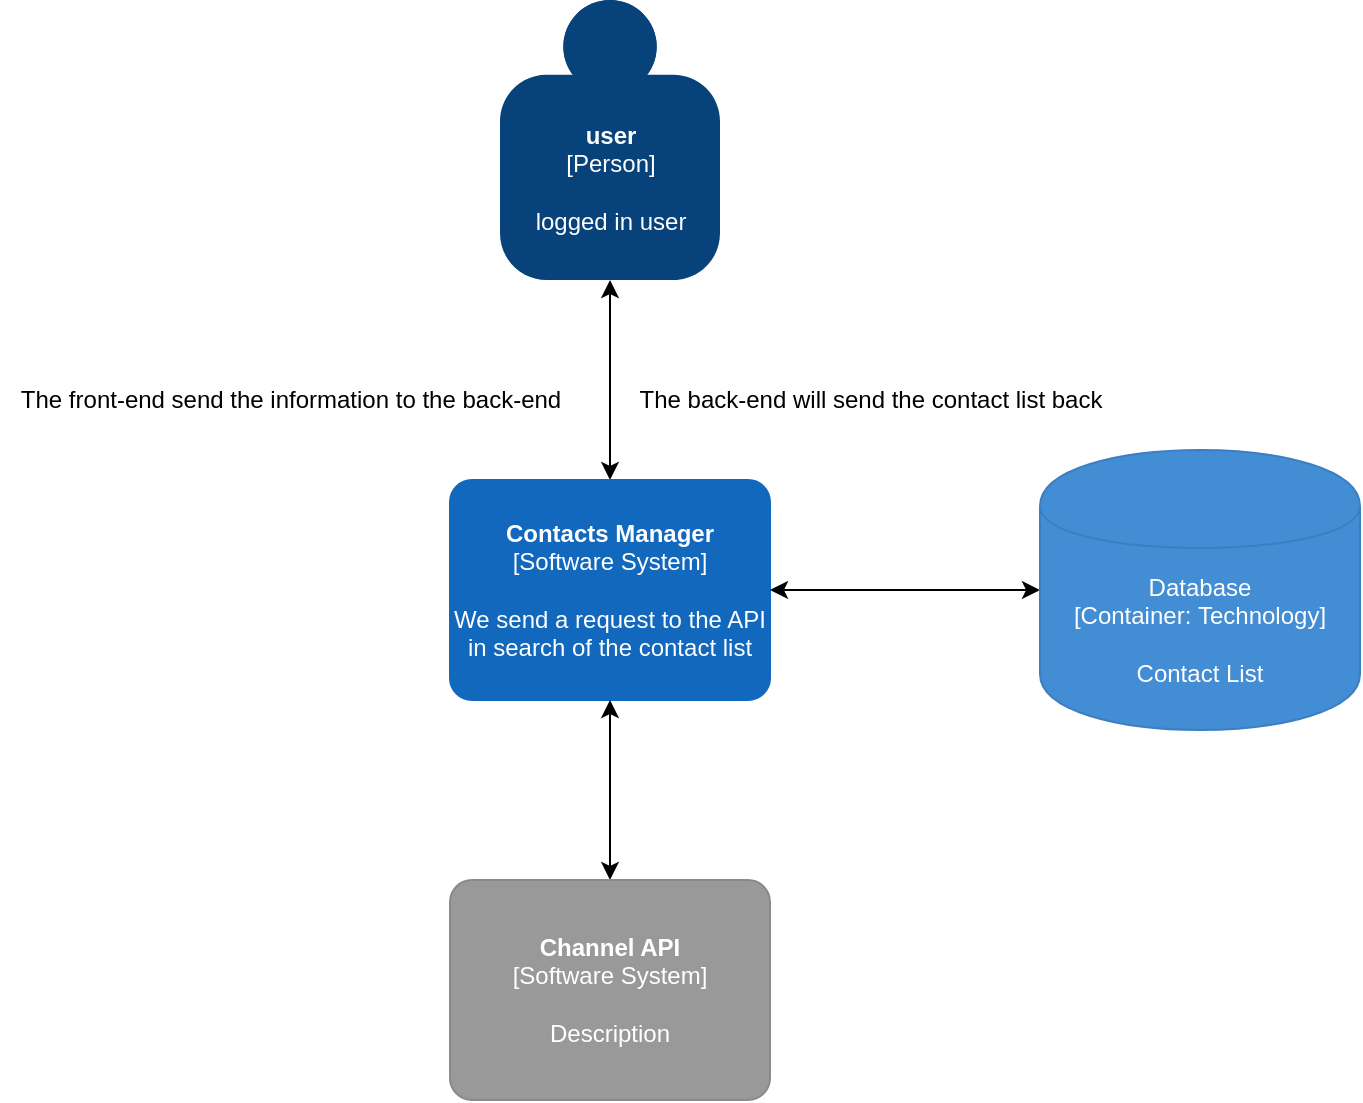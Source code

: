 <mxfile version="14.4.9" type="github" pages="3">
  <diagram id="BGwZbRaYp8CcoHQ7zAZs" name="Context-Diagram">
    <mxGraphModel dx="1038" dy="580" grid="1" gridSize="10" guides="1" tooltips="1" connect="1" arrows="1" fold="1" page="1" pageScale="1" pageWidth="827" pageHeight="1169" math="0" shadow="0">
      <root>
        <mxCell id="0" />
        <mxCell id="1" parent="0" />
        <mxCell id="8hMzgieqzL7e4zClR7Lj-1" value="" style="endArrow=classic;startArrow=classic;html=1;exitX=0.5;exitY=0;exitDx=0;exitDy=0;exitPerimeter=0;entryX=0.5;entryY=1;entryDx=0;entryDy=0;entryPerimeter=0;" parent="1" source="8hMzgieqzL7e4zClR7Lj-4" target="8hMzgieqzL7e4zClR7Lj-5" edge="1">
          <mxGeometry width="50" height="50" relative="1" as="geometry">
            <mxPoint x="395" y="280.0" as="sourcePoint" />
            <mxPoint x="395" y="200" as="targetPoint" />
          </mxGeometry>
        </mxCell>
        <mxCell id="8hMzgieqzL7e4zClR7Lj-2" value="The front-end send the information to the back-end" style="text;html=1;align=center;verticalAlign=middle;resizable=0;points=[];autosize=1;" parent="1" vertex="1">
          <mxGeometry x="90" y="230" width="290" height="20" as="geometry" />
        </mxCell>
        <mxCell id="8hMzgieqzL7e4zClR7Lj-3" value="The back-end will send the contact list back" style="text;html=1;align=center;verticalAlign=middle;resizable=0;points=[];autosize=1;" parent="1" vertex="1">
          <mxGeometry x="400" y="230" width="250" height="20" as="geometry" />
        </mxCell>
        <object placeholders="1" c4Name="Contacts Manager" c4Type="Software System" c4Description="We send a request to the API in search of the contact list" label="&lt;b&gt;%c4Name%&lt;/b&gt;&lt;div&gt;[%c4Type%]&lt;/div&gt;&lt;br&gt;&lt;div&gt;%c4Description%&lt;/div&gt;" id="8hMzgieqzL7e4zClR7Lj-4">
          <mxCell style="rounded=1;whiteSpace=wrap;html=1;labelBackgroundColor=none;fillColor=#1168BD;fontColor=#ffffff;align=center;arcSize=10;strokeColor=#1168BD;metaEdit=1;metaData={&quot;c4Type&quot;:{&quot;editable&quot;:false}};points=[[0.25,0,0],[0.5,0,0],[0.75,0,0],[1,0.25,0],[1,0.5,0],[1,0.75,0],[0.75,1,0],[0.5,1,0],[0.25,1,0],[0,0.75,0],[0,0.5,0],[0,0.25,0]];" parent="1" vertex="1">
            <mxGeometry x="315" y="280" width="160" height="110.0" as="geometry" />
          </mxCell>
        </object>
        <object placeholders="1" c4Name="user" c4Type="Person" c4Description="logged in user" label="&lt;b&gt;%c4Name%&lt;/b&gt;&lt;div&gt;[%c4Type%]&lt;/div&gt;&lt;br&gt;&lt;div&gt;%c4Description%&lt;/div&gt;" id="8hMzgieqzL7e4zClR7Lj-5">
          <mxCell style="html=1;dashed=0;whitespace=wrap;fillColor=#08427b;strokeColor=none;fontColor=#ffffff;shape=mxgraph.c4.person;align=center;metaEdit=1;points=[[0.5,0,0],[1,0.5,0],[1,0.75,0],[0.75,1,0],[0.5,1,0],[0.25,1,0],[0,0.75,0],[0,0.5,0]];metaData={&quot;c4Type&quot;:{&quot;editable&quot;:false}};" parent="1" vertex="1">
            <mxGeometry x="340" y="40" width="110.0" height="140" as="geometry" />
          </mxCell>
        </object>
        <mxCell id="8hMzgieqzL7e4zClR7Lj-6" value="" style="endArrow=classic;startArrow=classic;html=1;exitX=1;exitY=0.5;exitDx=0;exitDy=0;exitPerimeter=0;entryX=0;entryY=0.5;entryDx=0;entryDy=0;entryPerimeter=0;" parent="1" source="8hMzgieqzL7e4zClR7Lj-4" target="8hMzgieqzL7e4zClR7Lj-7" edge="1">
          <mxGeometry width="50" height="50" relative="1" as="geometry">
            <mxPoint x="430" y="400" as="sourcePoint" />
            <mxPoint x="630" y="335" as="targetPoint" />
          </mxGeometry>
        </mxCell>
        <object placeholders="1" c4Type="Database" c4Technology="Technology" c4Description="Contact List" label="%c4Type%&lt;div&gt;[Container:&amp;nbsp;%c4Technology%]&lt;/div&gt;&lt;br&gt;&lt;div&gt;%c4Description%&lt;/div&gt;" id="8hMzgieqzL7e4zClR7Lj-7">
          <mxCell style="shape=cylinder;whiteSpace=wrap;html=1;boundedLbl=1;rounded=0;labelBackgroundColor=none;fillColor=#438DD5;fontSize=12;fontColor=#ffffff;align=center;strokeColor=#3C7FC0;metaEdit=1;points=[[0.5,0,0],[1,0.25,0],[1,0.5,0],[1,0.75,0],[0.5,1,0],[0,0.75,0],[0,0.5,0],[0,0.25,0]];metaData={&quot;c4Type&quot;:{&quot;editable&quot;:false}};" parent="1" vertex="1">
            <mxGeometry x="610" y="265" width="160" height="140" as="geometry" />
          </mxCell>
        </object>
        <mxCell id="8hMzgieqzL7e4zClR7Lj-9" value="" style="endArrow=classic;startArrow=classic;html=1;entryX=0.5;entryY=1;entryDx=0;entryDy=0;entryPerimeter=0;exitX=0.5;exitY=0;exitDx=0;exitDy=0;exitPerimeter=0;" parent="1" source="IWc_REDzgIL8ZIjlyVre-1" target="8hMzgieqzL7e4zClR7Lj-4" edge="1">
          <mxGeometry width="50" height="50" relative="1" as="geometry">
            <mxPoint x="400" y="460" as="sourcePoint" />
            <mxPoint x="450" y="410" as="targetPoint" />
          </mxGeometry>
        </mxCell>
        <object placeholders="1" c4Name="Channel API" c4Type="Software System" c4Description="Description" label="&lt;b&gt;%c4Name%&lt;/b&gt;&lt;div&gt;[%c4Type%]&lt;/div&gt;&lt;br&gt;&lt;div&gt;%c4Description%&lt;/div&gt;" id="IWc_REDzgIL8ZIjlyVre-1">
          <mxCell style="rounded=1;whiteSpace=wrap;html=1;labelBackgroundColor=none;fillColor=#999999;fontColor=#ffffff;align=center;arcSize=10;strokeColor=#8A8A8A;metaEdit=1;metaData={&quot;c4Type&quot;:{&quot;editable&quot;:false}};points=[[0.25,0,0],[0.5,0,0],[0.75,0,0],[1,0.25,0],[1,0.5,0],[1,0.75,0],[0.75,1,0],[0.5,1,0],[0.25,1,0],[0,0.75,0],[0,0.5,0],[0,0.25,0]];" vertex="1" parent="1">
            <mxGeometry x="315" y="480" width="160" height="110.0" as="geometry" />
          </mxCell>
        </object>
      </root>
    </mxGraphModel>
  </diagram>
  <diagram id="qyFDxf01pw8PAFPkZi5j" name="Container-Diagram">
    <mxGraphModel dx="1038" dy="580" grid="1" gridSize="10" guides="1" tooltips="1" connect="1" arrows="1" fold="1" page="1" pageScale="1" pageWidth="827" pageHeight="1169" math="0" shadow="0">
      <root>
        <mxCell id="cad0vDTCwgcv86uLsCEM-0" />
        <mxCell id="cad0vDTCwgcv86uLsCEM-1" parent="cad0vDTCwgcv86uLsCEM-0" />
        <object placeholders="1" c4Name="Contact Manager" c4Type="ExecutionEnvironment" c4Application="v1.0" label="&lt;div style=&quot;text-align: left&quot;&gt;%c4Name%&lt;/div&gt;&lt;div style=&quot;text-align: left&quot;&gt;[%c4Application%]&lt;/div&gt;" id="Kjb24ZjgUJuCQIdmA_DS-0">
          <mxCell style="rounded=1;whiteSpace=wrap;html=1;labelBackgroundColor=none;fillColor=#ffffff;fontColor=#000000;align=left;arcSize=5;strokeColor=#000000;verticalAlign=bottom;metaEdit=1;metaData={&quot;c4Type&quot;:{&quot;editable&quot;:false}};points=[[0.25,0,0],[0.5,0,0],[0.75,0,0],[1,0.25,0],[1,0.5,0],[1,0.75,0],[0.75,1,0],[0.5,1,0],[0.25,1,0],[0,0.75,0],[0,0.5,0],[0,0.25,0]];" parent="cad0vDTCwgcv86uLsCEM-1" vertex="1">
            <mxGeometry x="160" y="260" width="390" height="190" as="geometry" />
          </mxCell>
        </object>
        <object placeholders="1" c4Name="user" c4Type="Person" c4Description="logged in user" label="&lt;b&gt;%c4Name%&lt;/b&gt;&lt;div&gt;[%c4Type%]&lt;/div&gt;&lt;br&gt;&lt;div&gt;%c4Description%&lt;/div&gt;" id="Kjb24ZjgUJuCQIdmA_DS-1">
          <mxCell style="html=1;dashed=0;whitespace=wrap;fillColor=#08427b;strokeColor=none;fontColor=#ffffff;shape=mxgraph.c4.person;align=center;metaEdit=1;points=[[0.5,0,0],[1,0.5,0],[1,0.75,0],[0.75,1,0],[0.5,1,0],[0.25,1,0],[0,0.75,0],[0,0.5,0]];metaData={&quot;c4Type&quot;:{&quot;editable&quot;:false}};" parent="cad0vDTCwgcv86uLsCEM-1" vertex="1">
            <mxGeometry x="340" y="60" width="110.0" height="140" as="geometry" />
          </mxCell>
        </object>
        <mxCell id="Kjb24ZjgUJuCQIdmA_DS-2" value="" style="endArrow=classic;startArrow=classic;html=1;entryX=0.5;entryY=1;entryDx=0;entryDy=0;entryPerimeter=0;" parent="cad0vDTCwgcv86uLsCEM-1" target="Kjb24ZjgUJuCQIdmA_DS-1" edge="1">
          <mxGeometry width="50" height="50" relative="1" as="geometry">
            <mxPoint x="395" y="260" as="sourcePoint" />
            <mxPoint x="439" y="210" as="targetPoint" />
          </mxGeometry>
        </mxCell>
        <mxCell id="Kjb24ZjgUJuCQIdmA_DS-5" value="The front-end send the information to the back-end" style="text;html=1;align=center;verticalAlign=middle;resizable=0;points=[];autosize=1;" parent="cad0vDTCwgcv86uLsCEM-1" vertex="1">
          <mxGeometry x="100" y="220" width="290" height="20" as="geometry" />
        </mxCell>
        <mxCell id="Kjb24ZjgUJuCQIdmA_DS-6" value="The back-end will send the contact list back" style="text;html=1;align=center;verticalAlign=middle;resizable=0;points=[];autosize=1;" parent="cad0vDTCwgcv86uLsCEM-1" vertex="1">
          <mxGeometry x="410" y="220" width="250" height="20" as="geometry" />
        </mxCell>
        <mxCell id="Kjb24ZjgUJuCQIdmA_DS-7" value="" style="endArrow=classic;startArrow=classic;html=1;exitX=1;exitY=0.5;exitDx=0;exitDy=0;exitPerimeter=0;entryX=0;entryY=0.5;entryDx=0;entryDy=0;entryPerimeter=0;" parent="cad0vDTCwgcv86uLsCEM-1" source="Kjb24ZjgUJuCQIdmA_DS-0" target="Kjb24ZjgUJuCQIdmA_DS-8" edge="1">
          <mxGeometry width="50" height="50" relative="1" as="geometry">
            <mxPoint x="510" y="340.0" as="sourcePoint" />
            <mxPoint x="665" y="340" as="targetPoint" />
          </mxGeometry>
        </mxCell>
        <object placeholders="1" c4Type="Database" c4Technology="Technology" c4Description="Contact List" label="%c4Type%&lt;div&gt;[Container:&amp;nbsp;%c4Technology%]&lt;/div&gt;&lt;br&gt;&lt;div&gt;%c4Description%&lt;/div&gt;" id="Kjb24ZjgUJuCQIdmA_DS-8">
          <mxCell style="shape=cylinder;whiteSpace=wrap;html=1;boundedLbl=1;rounded=0;labelBackgroundColor=none;fillColor=#438DD5;fontSize=12;fontColor=#ffffff;align=center;strokeColor=#3C7FC0;metaEdit=1;points=[[0.5,0,0],[1,0.25,0],[1,0.5,0],[1,0.75,0],[0.5,1,0],[0,0.75,0],[0,0.5,0],[0,0.25,0]];metaData={&quot;c4Type&quot;:{&quot;editable&quot;:false}};" parent="cad0vDTCwgcv86uLsCEM-1" vertex="1">
            <mxGeometry x="780" y="280" width="160" height="140" as="geometry" />
          </mxCell>
        </object>
        <object placeholders="1" c4Name="Channel API" c4Type="Software System" c4Description="The API of the current channel" label="&lt;b&gt;%c4Name%&lt;/b&gt;&lt;div&gt;[%c4Type%]&lt;/div&gt;&lt;br&gt;&lt;div&gt;%c4Description%&lt;/div&gt;" id="Kjb24ZjgUJuCQIdmA_DS-9">
          <mxCell style="rounded=1;whiteSpace=wrap;html=1;labelBackgroundColor=none;fillColor=#1168BD;fontColor=#ffffff;align=center;arcSize=10;strokeColor=#1168BD;metaEdit=1;metaData={&quot;c4Type&quot;:{&quot;editable&quot;:false}};points=[[0.25,0,0],[0.5,0,0],[0.75,0,0],[1,0.25,0],[1,0.5,0],[1,0.75,0],[0.75,1,0],[0.5,1,0],[0.25,1,0],[0,0.75,0],[0,0.5,0],[0,0.25,0]];" parent="cad0vDTCwgcv86uLsCEM-1" vertex="1">
            <mxGeometry x="275" y="535" width="160" height="100" as="geometry" />
          </mxCell>
        </object>
        <mxCell id="Kjb24ZjgUJuCQIdmA_DS-10" value="" style="endArrow=classic;startArrow=classic;html=1;exitX=0.5;exitY=0;exitDx=0;exitDy=0;exitPerimeter=0;entryX=0.5;entryY=1;entryDx=0;entryDy=0;entryPerimeter=0;" parent="cad0vDTCwgcv86uLsCEM-1" source="Kjb24ZjgUJuCQIdmA_DS-9" target="Kjb24ZjgUJuCQIdmA_DS-0" edge="1">
          <mxGeometry width="50" height="50" relative="1" as="geometry">
            <mxPoint x="250" y="510" as="sourcePoint" />
            <mxPoint x="480" y="550" as="targetPoint" />
          </mxGeometry>
        </mxCell>
        <object placeholders="1" c4Name="Contact operator" c4Type="Component" c4Technology="Java" c4Description="Makes different actions on a specific contact of the current user" label="&lt;b&gt;%c4Name%&lt;/b&gt;&lt;div&gt;[%c4Type%: %c4Technology%]&lt;/div&gt;&lt;br&gt;&lt;div&gt;%c4Description%&lt;/div&gt;" id="6aG1NrmBNgXSBqm9LSKI-1">
          <mxCell style="rounded=1;whiteSpace=wrap;html=1;labelBackgroundColor=none;fillColor=#85BBF0;fontColor=#ffffff;align=center;arcSize=10;strokeColor=#78A8D8;metaEdit=1;metaData={&quot;c4Type&quot;:{&quot;editable&quot;:false}};points=[[0.25,0,0],[0.5,0,0],[0.75,0,0],[1,0.25,0],[1,0.5,0],[1,0.75,0],[0.75,1,0],[0.5,1,0],[0.25,1,0],[0,0.75,0],[0,0.5,0],[0,0.25,0]];" vertex="1" parent="cad0vDTCwgcv86uLsCEM-1">
            <mxGeometry x="170" y="285" width="160" height="110.0" as="geometry" />
          </mxCell>
        </object>
        <object placeholders="1" c4Name="Contacts Loader" c4Type="Component" c4Technology="Java" c4Description="Loads every contact for a specific user" label="&lt;b&gt;%c4Name%&lt;/b&gt;&lt;div&gt;[%c4Type%: %c4Technology%]&lt;/div&gt;&lt;br&gt;&lt;div&gt;%c4Description%&lt;/div&gt;" id="6aG1NrmBNgXSBqm9LSKI-2">
          <mxCell style="rounded=1;whiteSpace=wrap;html=1;labelBackgroundColor=none;fillColor=#85BBF0;fontColor=#ffffff;align=center;arcSize=10;strokeColor=#78A8D8;metaEdit=1;metaData={&quot;c4Type&quot;:{&quot;editable&quot;:false}};points=[[0.25,0,0],[0.5,0,0],[0.75,0,0],[1,0.25,0],[1,0.5,0],[1,0.75,0],[0.75,1,0],[0.5,1,0],[0.25,1,0],[0,0.75,0],[0,0.5,0],[0,0.25,0]];" vertex="1" parent="cad0vDTCwgcv86uLsCEM-1">
            <mxGeometry x="370" y="285" width="160" height="110.0" as="geometry" />
          </mxCell>
        </object>
      </root>
    </mxGraphModel>
  </diagram>
  <diagram id="pZZpkw7HPGUcfBDN23sU" name="Component-Diagram">
    <mxGraphModel dx="1038" dy="580" grid="1" gridSize="10" guides="1" tooltips="1" connect="1" arrows="1" fold="1" page="1" pageScale="1" pageWidth="827" pageHeight="1169" math="0" shadow="0">
      <root>
        <mxCell id="Lu1Hwj6ybN4QLjdbewPl-0" />
        <mxCell id="Lu1Hwj6ybN4QLjdbewPl-1" parent="Lu1Hwj6ybN4QLjdbewPl-0" />
        <object placeholders="1" c4Name="Contact Manager" c4Type="ExecutionEnvironment" c4Application="applicationAndVersion" label="&lt;div style=&quot;text-align: left&quot;&gt;%c4Name%&lt;/div&gt;&lt;div style=&quot;text-align: left&quot;&gt;[%c4Application%]&lt;/div&gt;" id="p2XI1ZwVT1ZBp_K5k9AN-0">
          <mxCell style="rounded=1;whiteSpace=wrap;html=1;labelBackgroundColor=none;fillColor=#ffffff;fontColor=#000000;align=left;arcSize=5;strokeColor=#000000;verticalAlign=bottom;metaEdit=1;metaData={&quot;c4Type&quot;:{&quot;editable&quot;:false}};points=[[0.25,0,0],[0.5,0,0],[0.75,0,0],[1,0.25,0],[1,0.5,0],[1,0.75,0],[0.75,1,0],[0.5,1,0],[0.25,1,0],[0,0.75,0],[0,0.5,0],[0,0.25,0]];" parent="Lu1Hwj6ybN4QLjdbewPl-1" vertex="1">
            <mxGeometry x="160" y="260" width="650" height="400" as="geometry" />
          </mxCell>
        </object>
        <object placeholders="1" c4Name="user" c4Type="Person" c4Description="logged in user" label="&lt;b&gt;%c4Name%&lt;/b&gt;&lt;div&gt;[%c4Type%]&lt;/div&gt;&lt;br&gt;&lt;div&gt;%c4Description%&lt;/div&gt;" id="p2XI1ZwVT1ZBp_K5k9AN-1">
          <mxCell style="html=1;dashed=0;whitespace=wrap;fillColor=#08427b;strokeColor=none;fontColor=#ffffff;shape=mxgraph.c4.person;align=center;metaEdit=1;points=[[0.5,0,0],[1,0.5,0],[1,0.75,0],[0.75,1,0],[0.5,1,0],[0.25,1,0],[0,0.75,0],[0,0.5,0]];metaData={&quot;c4Type&quot;:{&quot;editable&quot;:false}};" parent="Lu1Hwj6ybN4QLjdbewPl-1" vertex="1">
            <mxGeometry x="340" y="60" width="110.0" height="140" as="geometry" />
          </mxCell>
        </object>
        <mxCell id="p2XI1ZwVT1ZBp_K5k9AN-2" value="" style="endArrow=classic;startArrow=classic;html=1;entryX=0.5;entryY=1;entryDx=0;entryDy=0;entryPerimeter=0;" parent="Lu1Hwj6ybN4QLjdbewPl-1" target="p2XI1ZwVT1ZBp_K5k9AN-1" edge="1">
          <mxGeometry width="50" height="50" relative="1" as="geometry">
            <mxPoint x="395" y="260" as="sourcePoint" />
            <mxPoint x="439" y="210" as="targetPoint" />
          </mxGeometry>
        </mxCell>
        <object placeholders="1" c4Name="Contacts Loader" c4Type="Software System" c4Description="Loads every contact for a specific user" label="&lt;b&gt;%c4Name%&lt;/b&gt;&lt;div&gt;[%c4Type%]&lt;/div&gt;&lt;br&gt;&lt;div&gt;%c4Description%&lt;/div&gt;" id="p2XI1ZwVT1ZBp_K5k9AN-3">
          <mxCell style="rounded=1;whiteSpace=wrap;html=1;labelBackgroundColor=none;fillColor=#1168BD;fontColor=#ffffff;align=center;arcSize=10;strokeColor=#1168BD;metaEdit=1;metaData={&quot;c4Type&quot;:{&quot;editable&quot;:false}};points=[[0.25,0,0],[0.5,0,0],[0.75,0,0],[1,0.25,0],[1,0.5,0],[1,0.75,0],[0.75,1,0],[0.5,1,0],[0.25,1,0],[0,0.75,0],[0,0.5,0],[0,0.25,0]];" parent="Lu1Hwj6ybN4QLjdbewPl-1" vertex="1">
            <mxGeometry x="630" y="270" width="140" height="140" as="geometry" />
          </mxCell>
        </object>
        <object placeholders="1" c4Name="Contact Selector" c4Type="Software System" c4Description="Selects a contact from user contact list" label="&lt;b&gt;%c4Name%&lt;/b&gt;&lt;div&gt;[%c4Type%]&lt;/div&gt;&lt;br&gt;&lt;div&gt;%c4Description%&lt;/div&gt;" id="p2XI1ZwVT1ZBp_K5k9AN-4">
          <mxCell style="rounded=1;whiteSpace=wrap;html=1;labelBackgroundColor=none;fillColor=#1168BD;fontColor=#ffffff;align=center;arcSize=10;strokeColor=#1168BD;metaEdit=1;metaData={&quot;c4Type&quot;:{&quot;editable&quot;:false}};points=[[0.25,0,0],[0.5,0,0],[0.75,0,0],[1,0.25,0],[1,0.5,0],[1,0.75,0],[0.75,1,0],[0.5,1,0],[0.25,1,0],[0,0.75,0],[0,0.5,0],[0,0.25,0]];" parent="Lu1Hwj6ybN4QLjdbewPl-1" vertex="1">
            <mxGeometry x="170" y="270" width="150" height="140" as="geometry" />
          </mxCell>
        </object>
        <mxCell id="p2XI1ZwVT1ZBp_K5k9AN-5" value="The front-end send the information to the back-end" style="text;html=1;align=center;verticalAlign=middle;resizable=0;points=[];autosize=1;" parent="Lu1Hwj6ybN4QLjdbewPl-1" vertex="1">
          <mxGeometry x="100" y="220" width="290" height="20" as="geometry" />
        </mxCell>
        <mxCell id="p2XI1ZwVT1ZBp_K5k9AN-6" value="The back-end will send the contact list back" style="text;html=1;align=center;verticalAlign=middle;resizable=0;points=[];autosize=1;" parent="Lu1Hwj6ybN4QLjdbewPl-1" vertex="1">
          <mxGeometry x="410" y="220" width="250" height="20" as="geometry" />
        </mxCell>
        <mxCell id="p2XI1ZwVT1ZBp_K5k9AN-7" value="" style="endArrow=classic;startArrow=classic;html=1;exitX=1;exitY=0.5;exitDx=0;exitDy=0;exitPerimeter=0;entryX=0;entryY=0.5;entryDx=0;entryDy=0;entryPerimeter=0;" parent="Lu1Hwj6ybN4QLjdbewPl-1" source="p2XI1ZwVT1ZBp_K5k9AN-3" target="p2XI1ZwVT1ZBp_K5k9AN-8" edge="1">
          <mxGeometry width="50" height="50" relative="1" as="geometry">
            <mxPoint x="510" y="340.0" as="sourcePoint" />
            <mxPoint x="665" y="340" as="targetPoint" />
          </mxGeometry>
        </mxCell>
        <object placeholders="1" c4Type="Database" c4Technology="Technology" c4Description="Contact List" label="%c4Type%&lt;div&gt;[Container:&amp;nbsp;%c4Technology%]&lt;/div&gt;&lt;br&gt;&lt;div&gt;%c4Description%&lt;/div&gt;" id="p2XI1ZwVT1ZBp_K5k9AN-8">
          <mxCell style="shape=cylinder;whiteSpace=wrap;html=1;boundedLbl=1;rounded=0;labelBackgroundColor=none;fillColor=#438DD5;fontSize=12;fontColor=#ffffff;align=center;strokeColor=#3C7FC0;metaEdit=1;points=[[0.5,0,0],[1,0.25,0],[1,0.5,0],[1,0.75,0],[0.5,1,0],[0,0.75,0],[0,0.5,0],[0,0.25,0]];metaData={&quot;c4Type&quot;:{&quot;editable&quot;:false}};" parent="Lu1Hwj6ybN4QLjdbewPl-1" vertex="1">
            <mxGeometry x="850" y="270" width="160" height="140" as="geometry" />
          </mxCell>
        </object>
        <object placeholders="1" c4Name="3rd API" c4Type="Software System" c4Description="The API of existing messenger platforms" label="&lt;b&gt;%c4Name%&lt;/b&gt;&lt;div&gt;[%c4Type%]&lt;/div&gt;&lt;br&gt;&lt;div&gt;%c4Description%&lt;/div&gt;" id="p2XI1ZwVT1ZBp_K5k9AN-9">
          <mxCell style="rounded=1;whiteSpace=wrap;html=1;labelBackgroundColor=none;fillColor=#1168BD;fontColor=#ffffff;align=center;arcSize=10;strokeColor=#1168BD;metaEdit=1;metaData={&quot;c4Type&quot;:{&quot;editable&quot;:false}};points=[[0.25,0,0],[0.5,0,0],[0.75,0,0],[1,0.25,0],[1,0.5,0],[1,0.75,0],[0.75,1,0],[0.5,1,0],[0.25,1,0],[0,0.75,0],[0,0.5,0],[0,0.25,0]];" parent="Lu1Hwj6ybN4QLjdbewPl-1" vertex="1">
            <mxGeometry x="165" y="530" width="160" height="100" as="geometry" />
          </mxCell>
        </object>
        <mxCell id="p2XI1ZwVT1ZBp_K5k9AN-10" value="" style="endArrow=classic;startArrow=classic;html=1;entryX=0.5;entryY=1;entryDx=0;entryDy=0;entryPerimeter=0;exitX=0.5;exitY=0;exitDx=0;exitDy=0;exitPerimeter=0;" parent="Lu1Hwj6ybN4QLjdbewPl-1" source="p2XI1ZwVT1ZBp_K5k9AN-9" target="p2XI1ZwVT1ZBp_K5k9AN-4" edge="1">
          <mxGeometry width="50" height="50" relative="1" as="geometry">
            <mxPoint x="250" y="510" as="sourcePoint" />
            <mxPoint x="245" y="440" as="targetPoint" />
          </mxGeometry>
        </mxCell>
      </root>
    </mxGraphModel>
  </diagram>
</mxfile>

